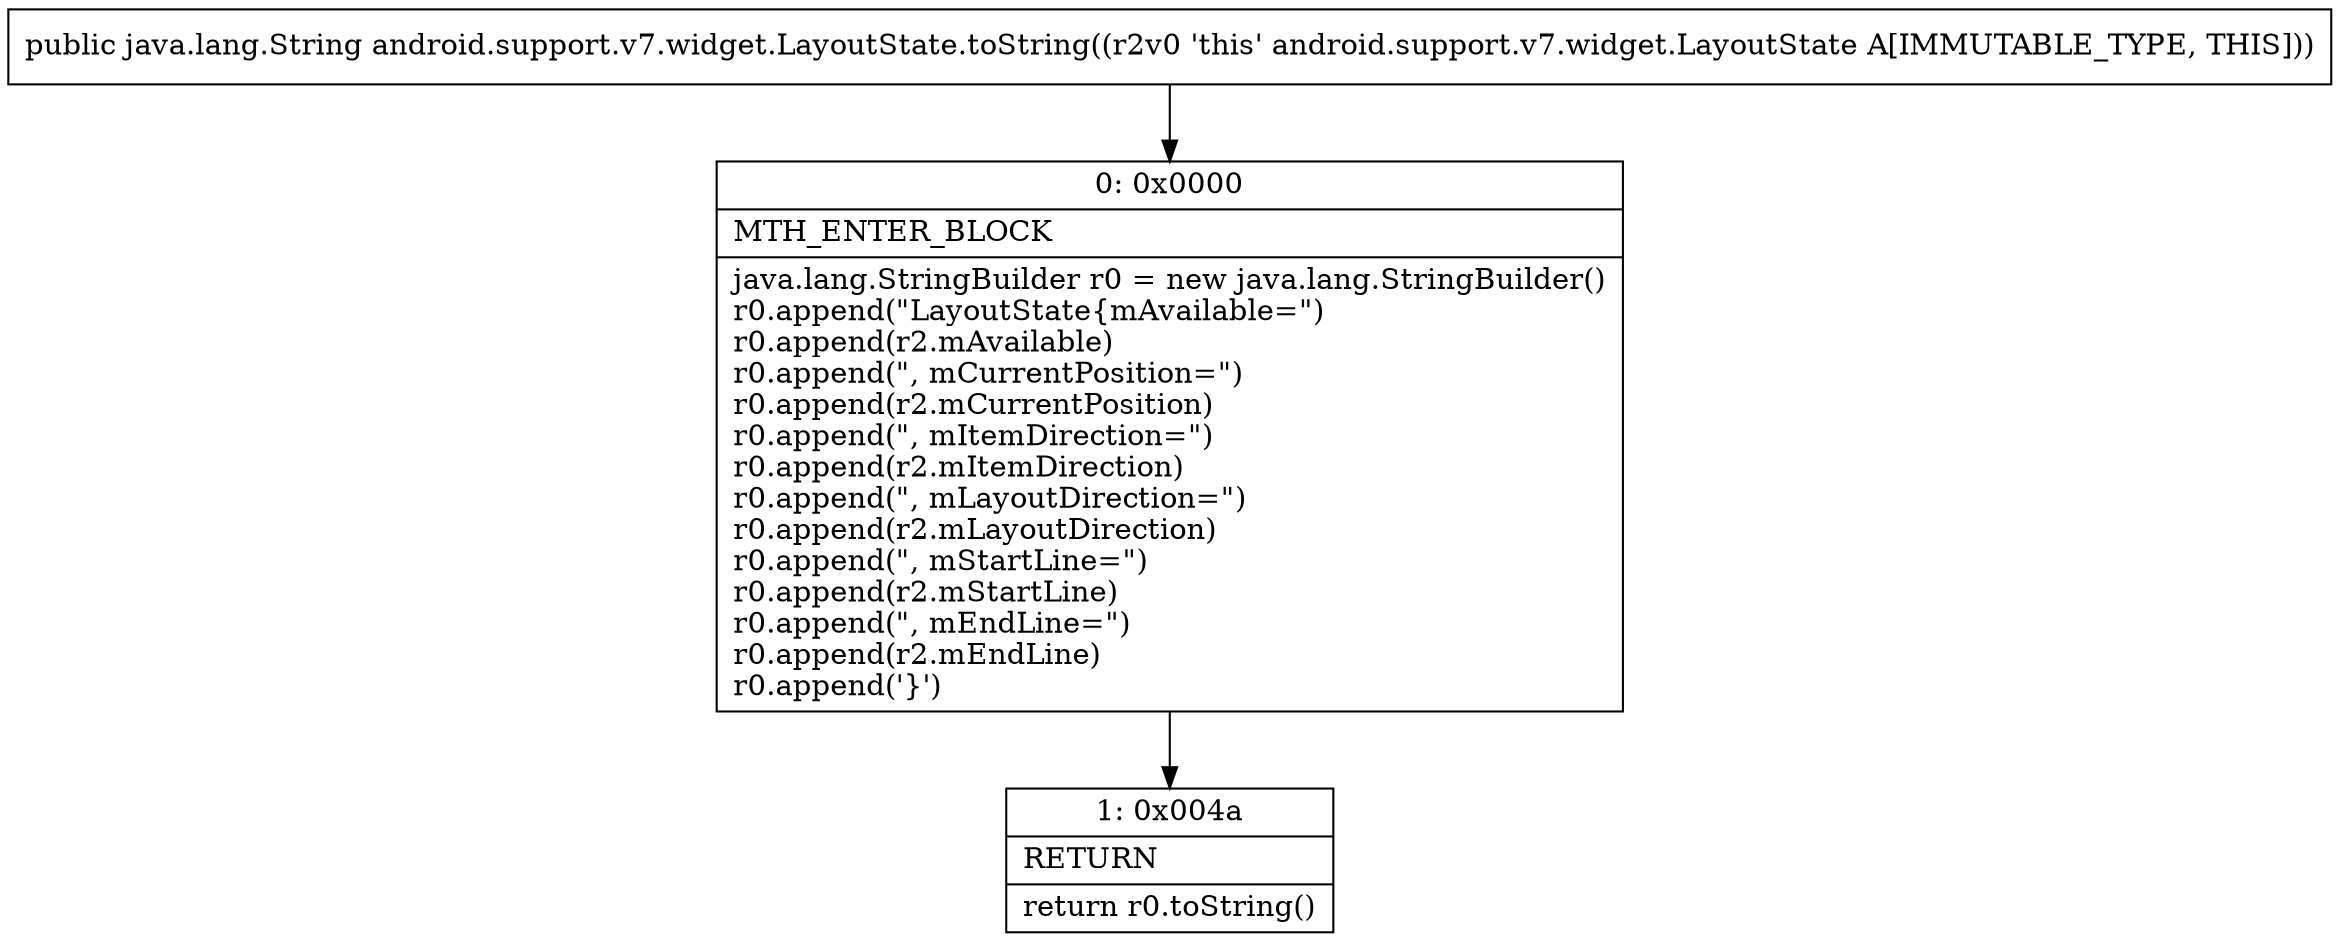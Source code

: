 digraph "CFG forandroid.support.v7.widget.LayoutState.toString()Ljava\/lang\/String;" {
Node_0 [shape=record,label="{0\:\ 0x0000|MTH_ENTER_BLOCK\l|java.lang.StringBuilder r0 = new java.lang.StringBuilder()\lr0.append(\"LayoutState\{mAvailable=\")\lr0.append(r2.mAvailable)\lr0.append(\", mCurrentPosition=\")\lr0.append(r2.mCurrentPosition)\lr0.append(\", mItemDirection=\")\lr0.append(r2.mItemDirection)\lr0.append(\", mLayoutDirection=\")\lr0.append(r2.mLayoutDirection)\lr0.append(\", mStartLine=\")\lr0.append(r2.mStartLine)\lr0.append(\", mEndLine=\")\lr0.append(r2.mEndLine)\lr0.append('\}')\l}"];
Node_1 [shape=record,label="{1\:\ 0x004a|RETURN\l|return r0.toString()\l}"];
MethodNode[shape=record,label="{public java.lang.String android.support.v7.widget.LayoutState.toString((r2v0 'this' android.support.v7.widget.LayoutState A[IMMUTABLE_TYPE, THIS])) }"];
MethodNode -> Node_0;
Node_0 -> Node_1;
}

